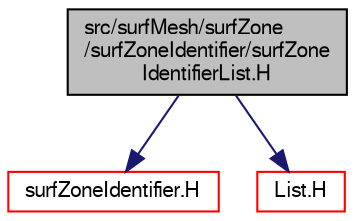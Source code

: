 digraph "src/surfMesh/surfZone/surfZoneIdentifier/surfZoneIdentifierList.H"
{
  bgcolor="transparent";
  edge [fontname="FreeSans",fontsize="10",labelfontname="FreeSans",labelfontsize="10"];
  node [fontname="FreeSans",fontsize="10",shape=record];
  Node0 [label="src/surfMesh/surfZone\l/surfZoneIdentifier/surfZone\lIdentifierList.H",height=0.2,width=0.4,color="black", fillcolor="grey75", style="filled", fontcolor="black"];
  Node0 -> Node1 [color="midnightblue",fontsize="10",style="solid",fontname="FreeSans"];
  Node1 [label="surfZoneIdentifier.H",height=0.2,width=0.4,color="red",URL="$a15338.html"];
  Node0 -> Node45 [color="midnightblue",fontsize="10",style="solid",fontname="FreeSans"];
  Node45 [label="List.H",height=0.2,width=0.4,color="red",URL="$a08666.html"];
}
